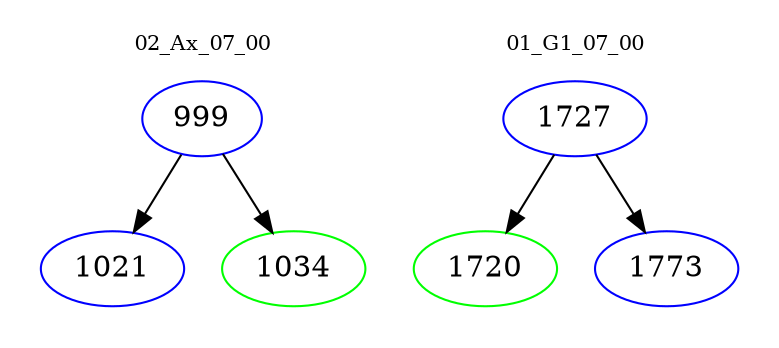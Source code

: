 digraph{
subgraph cluster_0 {
color = white
label = "02_Ax_07_00";
fontsize=10;
T0_999 [label="999", color="blue"]
T0_999 -> T0_1021 [color="black"]
T0_1021 [label="1021", color="blue"]
T0_999 -> T0_1034 [color="black"]
T0_1034 [label="1034", color="green"]
}
subgraph cluster_1 {
color = white
label = "01_G1_07_00";
fontsize=10;
T1_1727 [label="1727", color="blue"]
T1_1727 -> T1_1720 [color="black"]
T1_1720 [label="1720", color="green"]
T1_1727 -> T1_1773 [color="black"]
T1_1773 [label="1773", color="blue"]
}
}
